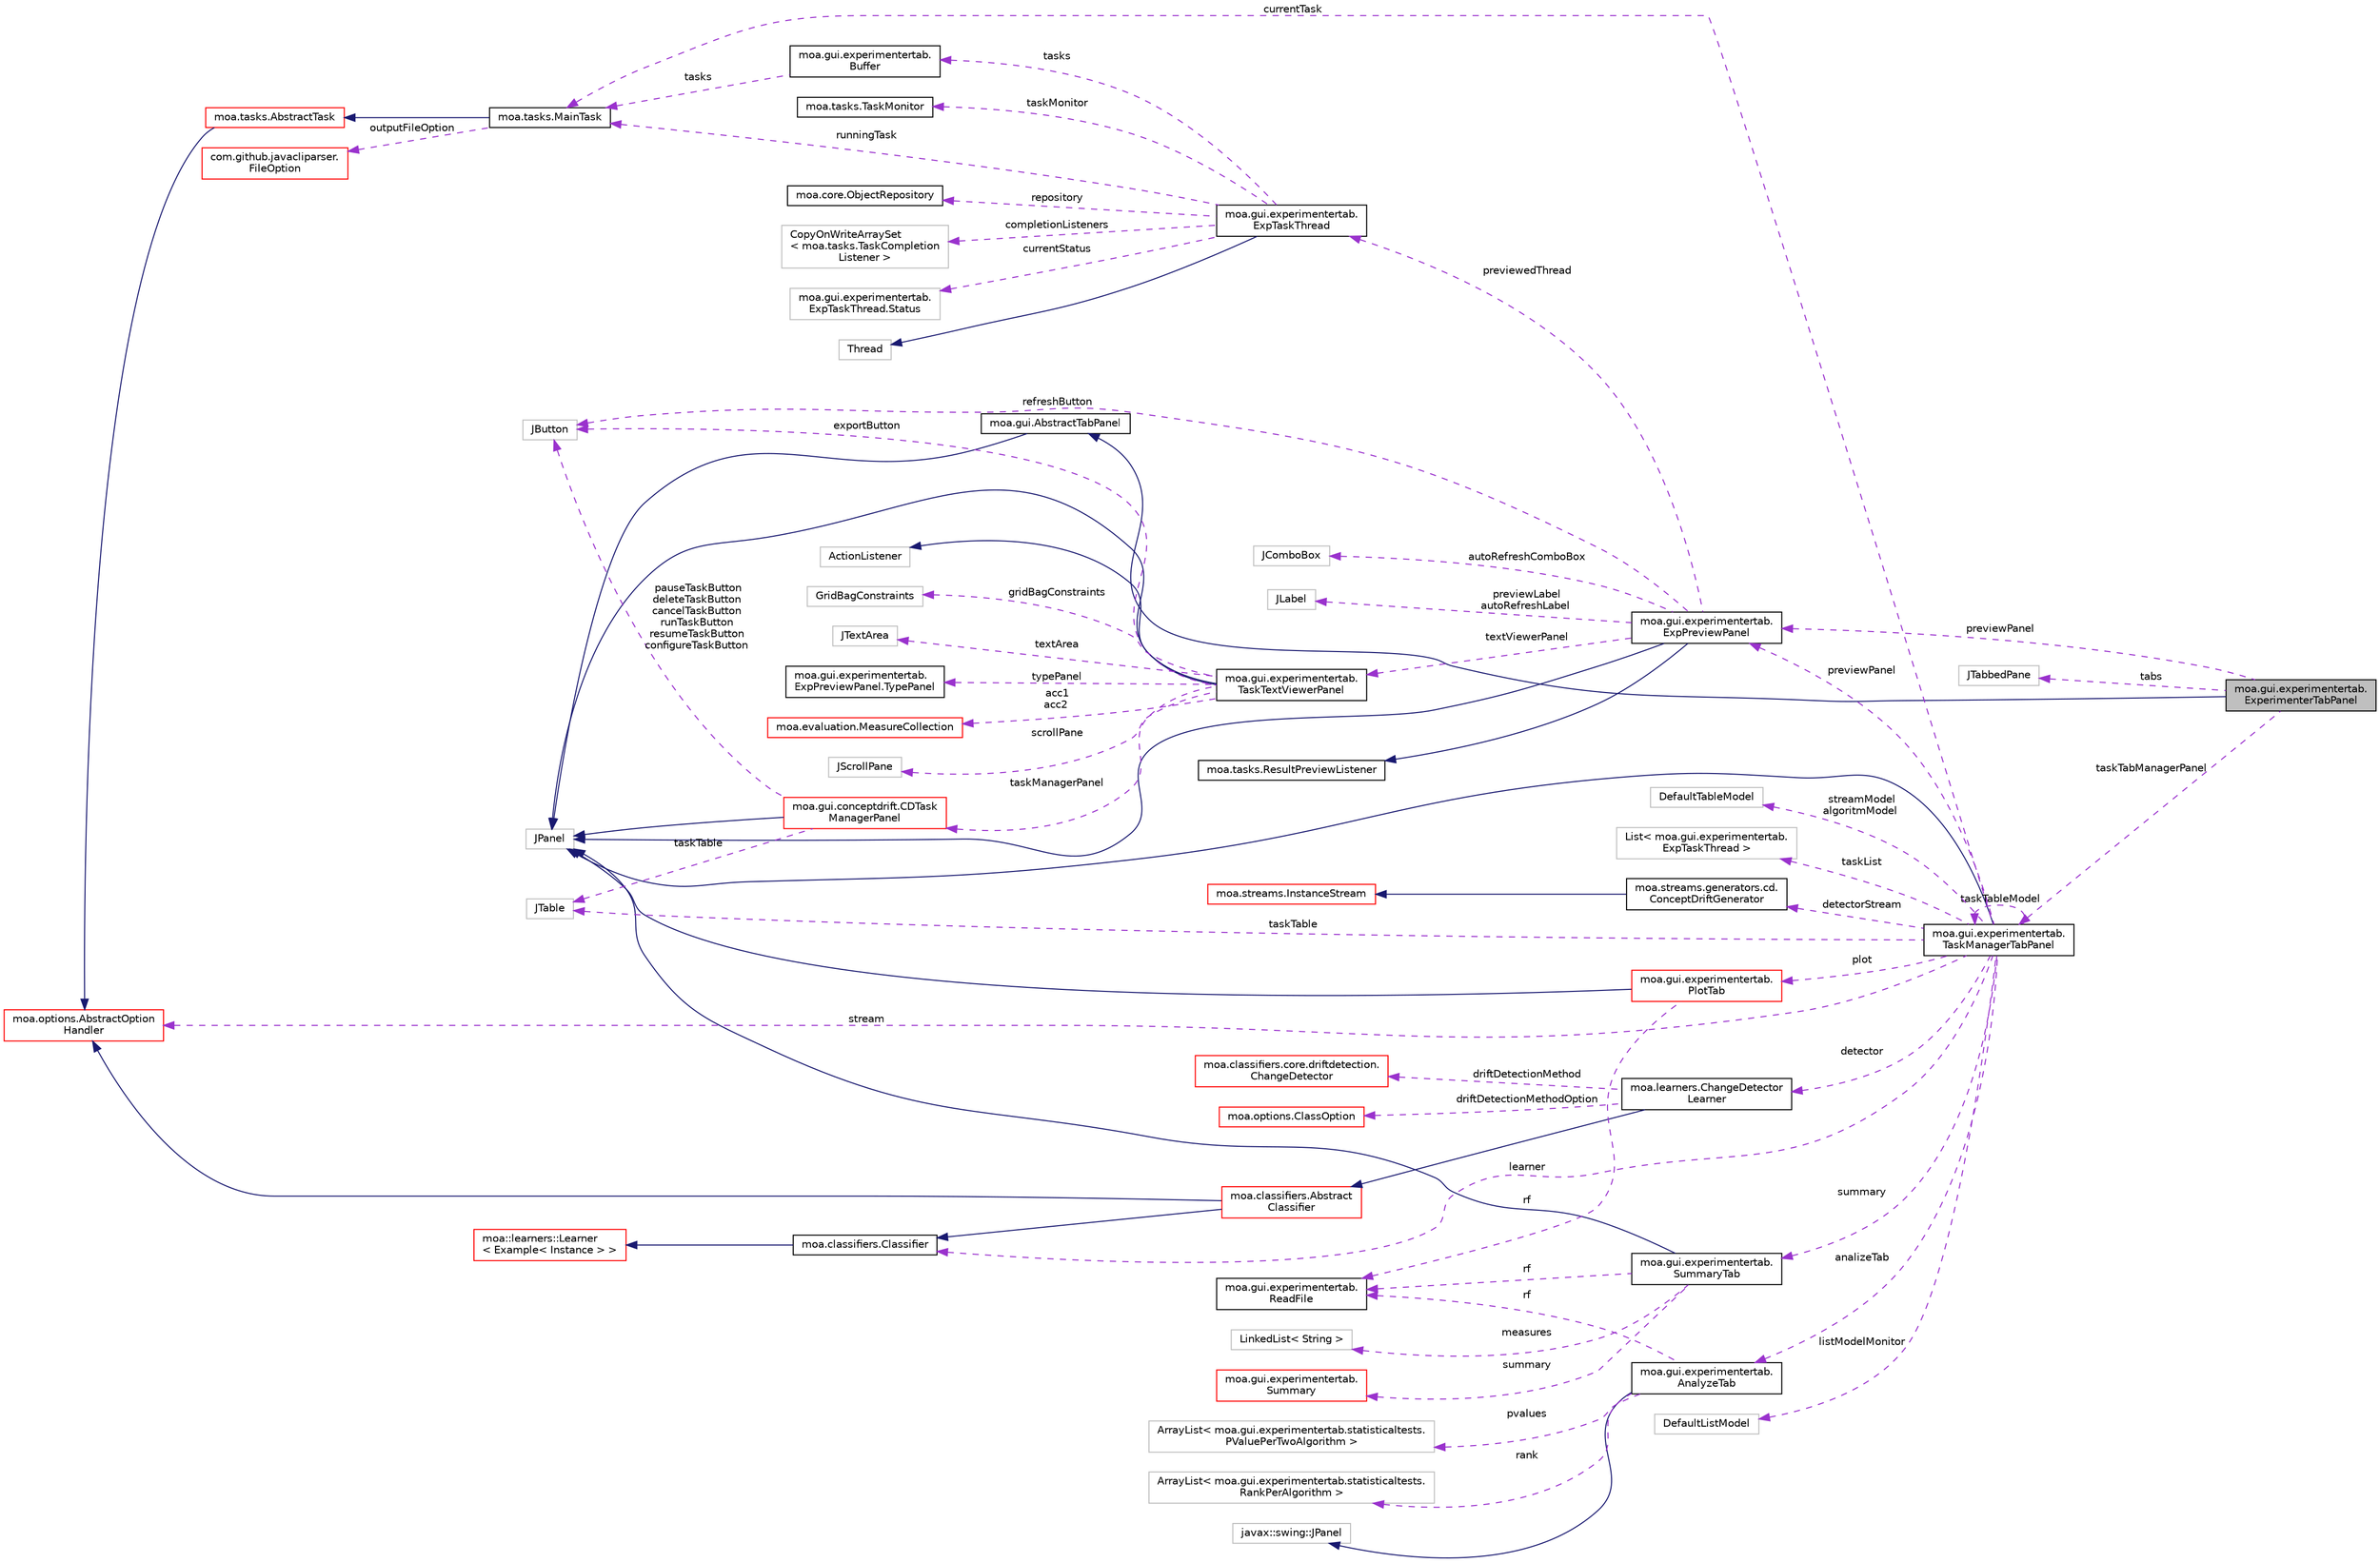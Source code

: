 digraph "moa.gui.experimentertab.ExperimenterTabPanel"
{
 // LATEX_PDF_SIZE
  edge [fontname="Helvetica",fontsize="10",labelfontname="Helvetica",labelfontsize="10"];
  node [fontname="Helvetica",fontsize="10",shape=record];
  rankdir="LR";
  Node1 [label="moa.gui.experimentertab.\lExperimenterTabPanel",height=0.2,width=0.4,color="black", fillcolor="grey75", style="filled", fontcolor="black",tooltip=" "];
  Node2 -> Node1 [dir="back",color="midnightblue",fontsize="10",style="solid",fontname="Helvetica"];
  Node2 [label="moa.gui.AbstractTabPanel",height=0.2,width=0.4,color="black", fillcolor="white", style="filled",URL="$classmoa_1_1gui_1_1_abstract_tab_panel.html",tooltip=" "];
  Node3 -> Node2 [dir="back",color="midnightblue",fontsize="10",style="solid",fontname="Helvetica"];
  Node3 [label="JPanel",height=0.2,width=0.4,color="grey75", fillcolor="white", style="filled",tooltip=" "];
  Node4 -> Node1 [dir="back",color="darkorchid3",fontsize="10",style="dashed",label=" tabs" ,fontname="Helvetica"];
  Node4 [label="JTabbedPane",height=0.2,width=0.4,color="grey75", fillcolor="white", style="filled",tooltip=" "];
  Node5 -> Node1 [dir="back",color="darkorchid3",fontsize="10",style="dashed",label=" previewPanel" ,fontname="Helvetica"];
  Node5 [label="moa.gui.experimentertab.\lExpPreviewPanel",height=0.2,width=0.4,color="black", fillcolor="white", style="filled",URL="$classmoa_1_1gui_1_1experimentertab_1_1_exp_preview_panel.html",tooltip=" "];
  Node3 -> Node5 [dir="back",color="midnightblue",fontsize="10",style="solid",fontname="Helvetica"];
  Node6 -> Node5 [dir="back",color="midnightblue",fontsize="10",style="solid",fontname="Helvetica"];
  Node6 [label="moa.tasks.ResultPreviewListener",height=0.2,width=0.4,color="black", fillcolor="white", style="filled",URL="$interfacemoa_1_1tasks_1_1_result_preview_listener.html",tooltip=" "];
  Node7 -> Node5 [dir="back",color="darkorchid3",fontsize="10",style="dashed",label=" refreshButton" ,fontname="Helvetica"];
  Node7 [label="JButton",height=0.2,width=0.4,color="grey75", fillcolor="white", style="filled",tooltip=" "];
  Node8 -> Node5 [dir="back",color="darkorchid3",fontsize="10",style="dashed",label=" previewedThread" ,fontname="Helvetica"];
  Node8 [label="moa.gui.experimentertab.\lExpTaskThread",height=0.2,width=0.4,color="black", fillcolor="white", style="filled",URL="$classmoa_1_1gui_1_1experimentertab_1_1_exp_task_thread.html",tooltip=" "];
  Node9 -> Node8 [dir="back",color="midnightblue",fontsize="10",style="solid",fontname="Helvetica"];
  Node9 [label="Thread",height=0.2,width=0.4,color="grey75", fillcolor="white", style="filled",tooltip=" "];
  Node10 -> Node8 [dir="back",color="darkorchid3",fontsize="10",style="dashed",label=" taskMonitor" ,fontname="Helvetica"];
  Node10 [label="moa.tasks.TaskMonitor",height=0.2,width=0.4,color="black", fillcolor="white", style="filled",URL="$interfacemoa_1_1tasks_1_1_task_monitor.html",tooltip=" "];
  Node11 -> Node8 [dir="back",color="darkorchid3",fontsize="10",style="dashed",label=" tasks" ,fontname="Helvetica"];
  Node11 [label="moa.gui.experimentertab.\lBuffer",height=0.2,width=0.4,color="black", fillcolor="white", style="filled",URL="$classmoa_1_1gui_1_1experimentertab_1_1_buffer.html",tooltip=" "];
  Node12 -> Node11 [dir="back",color="darkorchid3",fontsize="10",style="dashed",label=" tasks" ,fontname="Helvetica"];
  Node12 [label="moa.tasks.MainTask",height=0.2,width=0.4,color="black", fillcolor="white", style="filled",URL="$classmoa_1_1tasks_1_1_main_task.html",tooltip=" "];
  Node13 -> Node12 [dir="back",color="midnightblue",fontsize="10",style="solid",fontname="Helvetica"];
  Node13 [label="moa.tasks.AbstractTask",height=0.2,width=0.4,color="red", fillcolor="white", style="filled",URL="$classmoa_1_1tasks_1_1_abstract_task.html",tooltip=" "];
  Node14 -> Node13 [dir="back",color="midnightblue",fontsize="10",style="solid",fontname="Helvetica"];
  Node14 [label="moa.options.AbstractOption\lHandler",height=0.2,width=0.4,color="red", fillcolor="white", style="filled",URL="$classmoa_1_1options_1_1_abstract_option_handler.html",tooltip=" "];
  Node26 -> Node12 [dir="back",color="darkorchid3",fontsize="10",style="dashed",label=" outputFileOption" ,fontname="Helvetica"];
  Node26 [label="com.github.javacliparser.\lFileOption",height=0.2,width=0.4,color="red", fillcolor="white", style="filled",URL="$classcom_1_1github_1_1javacliparser_1_1_file_option.html",tooltip=" "];
  Node30 -> Node8 [dir="back",color="darkorchid3",fontsize="10",style="dashed",label=" repository" ,fontname="Helvetica"];
  Node30 [label="moa.core.ObjectRepository",height=0.2,width=0.4,color="black", fillcolor="white", style="filled",URL="$interfacemoa_1_1core_1_1_object_repository.html",tooltip=" "];
  Node31 -> Node8 [dir="back",color="darkorchid3",fontsize="10",style="dashed",label=" completionListeners" ,fontname="Helvetica"];
  Node31 [label="CopyOnWriteArraySet\l\< moa.tasks.TaskCompletion\lListener \>",height=0.2,width=0.4,color="grey75", fillcolor="white", style="filled",tooltip=" "];
  Node12 -> Node8 [dir="back",color="darkorchid3",fontsize="10",style="dashed",label=" runningTask" ,fontname="Helvetica"];
  Node32 -> Node8 [dir="back",color="darkorchid3",fontsize="10",style="dashed",label=" currentStatus" ,fontname="Helvetica"];
  Node32 [label="moa.gui.experimentertab.\lExpTaskThread.Status",height=0.2,width=0.4,color="grey75", fillcolor="white", style="filled",tooltip=" "];
  Node33 -> Node5 [dir="back",color="darkorchid3",fontsize="10",style="dashed",label=" textViewerPanel" ,fontname="Helvetica"];
  Node33 [label="moa.gui.experimentertab.\lTaskTextViewerPanel",height=0.2,width=0.4,color="black", fillcolor="white", style="filled",URL="$classmoa_1_1gui_1_1experimentertab_1_1_task_text_viewer_panel.html",tooltip=" "];
  Node3 -> Node33 [dir="back",color="midnightblue",fontsize="10",style="solid",fontname="Helvetica"];
  Node34 -> Node33 [dir="back",color="midnightblue",fontsize="10",style="solid",fontname="Helvetica"];
  Node34 [label="ActionListener",height=0.2,width=0.4,color="grey75", fillcolor="white", style="filled",tooltip=" "];
  Node35 -> Node33 [dir="back",color="darkorchid3",fontsize="10",style="dashed",label=" gridBagConstraints" ,fontname="Helvetica"];
  Node35 [label="GridBagConstraints",height=0.2,width=0.4,color="grey75", fillcolor="white", style="filled",tooltip=" "];
  Node7 -> Node33 [dir="back",color="darkorchid3",fontsize="10",style="dashed",label=" exportButton" ,fontname="Helvetica"];
  Node36 -> Node33 [dir="back",color="darkorchid3",fontsize="10",style="dashed",label=" taskManagerPanel" ,fontname="Helvetica"];
  Node36 [label="moa.gui.conceptdrift.CDTask\lManagerPanel",height=0.2,width=0.4,color="red", fillcolor="white", style="filled",URL="$classmoa_1_1gui_1_1conceptdrift_1_1_c_d_task_manager_panel.html",tooltip=" "];
  Node3 -> Node36 [dir="back",color="midnightblue",fontsize="10",style="solid",fontname="Helvetica"];
  Node7 -> Node36 [dir="back",color="darkorchid3",fontsize="10",style="dashed",label=" pauseTaskButton\ndeleteTaskButton\ncancelTaskButton\nrunTaskButton\nresumeTaskButton\nconfigureTaskButton" ,fontname="Helvetica"];
  Node50 -> Node36 [dir="back",color="darkorchid3",fontsize="10",style="dashed",label=" taskTable" ,fontname="Helvetica"];
  Node50 [label="JTable",height=0.2,width=0.4,color="grey75", fillcolor="white", style="filled",tooltip=" "];
  Node52 -> Node33 [dir="back",color="darkorchid3",fontsize="10",style="dashed",label=" textArea" ,fontname="Helvetica"];
  Node52 [label="JTextArea",height=0.2,width=0.4,color="grey75", fillcolor="white", style="filled",tooltip=" "];
  Node53 -> Node33 [dir="back",color="darkorchid3",fontsize="10",style="dashed",label=" typePanel" ,fontname="Helvetica"];
  Node53 [label="moa.gui.experimentertab.\lExpPreviewPanel.TypePanel",height=0.2,width=0.4,color="black", fillcolor="white", style="filled",URL="$enummoa_1_1gui_1_1experimentertab_1_1_exp_preview_panel_1_1_type_panel.html",tooltip=" "];
  Node42 -> Node33 [dir="back",color="darkorchid3",fontsize="10",style="dashed",label=" acc1\nacc2" ,fontname="Helvetica"];
  Node42 [label="moa.evaluation.MeasureCollection",height=0.2,width=0.4,color="red", fillcolor="white", style="filled",URL="$classmoa_1_1evaluation_1_1_measure_collection.html",tooltip=" "];
  Node54 -> Node33 [dir="back",color="darkorchid3",fontsize="10",style="dashed",label=" scrollPane" ,fontname="Helvetica"];
  Node54 [label="JScrollPane",height=0.2,width=0.4,color="grey75", fillcolor="white", style="filled",tooltip=" "];
  Node55 -> Node5 [dir="back",color="darkorchid3",fontsize="10",style="dashed",label=" autoRefreshComboBox" ,fontname="Helvetica"];
  Node55 [label="JComboBox",height=0.2,width=0.4,color="grey75", fillcolor="white", style="filled",tooltip=" "];
  Node46 -> Node5 [dir="back",color="darkorchid3",fontsize="10",style="dashed",label=" previewLabel\nautoRefreshLabel" ,fontname="Helvetica"];
  Node46 [label="JLabel",height=0.2,width=0.4,color="grey75", fillcolor="white", style="filled",tooltip=" "];
  Node56 -> Node1 [dir="back",color="darkorchid3",fontsize="10",style="dashed",label=" taskTabManagerPanel" ,fontname="Helvetica"];
  Node56 [label="moa.gui.experimentertab.\lTaskManagerTabPanel",height=0.2,width=0.4,color="black", fillcolor="white", style="filled",URL="$classmoa_1_1gui_1_1experimentertab_1_1_task_manager_tab_panel.html",tooltip=" "];
  Node3 -> Node56 [dir="back",color="midnightblue",fontsize="10",style="solid",fontname="Helvetica"];
  Node57 -> Node56 [dir="back",color="darkorchid3",fontsize="10",style="dashed",label=" learner" ,fontname="Helvetica"];
  Node57 [label="moa.classifiers.Classifier",height=0.2,width=0.4,color="black", fillcolor="white", style="filled",URL="$interfacemoa_1_1classifiers_1_1_classifier.html",tooltip=" "];
  Node58 -> Node57 [dir="back",color="midnightblue",fontsize="10",style="solid",fontname="Helvetica"];
  Node58 [label="moa::learners::Learner\l\< Example\< Instance \> \>",height=0.2,width=0.4,color="red", fillcolor="white", style="filled",URL="$interfacemoa_1_1learners_1_1_learner.html",tooltip=" "];
  Node60 -> Node56 [dir="back",color="darkorchid3",fontsize="10",style="dashed",label=" detectorStream" ,fontname="Helvetica"];
  Node60 [label="moa.streams.generators.cd.\lConceptDriftGenerator",height=0.2,width=0.4,color="black", fillcolor="white", style="filled",URL="$interfacemoa_1_1streams_1_1generators_1_1cd_1_1_concept_drift_generator.html",tooltip=" "];
  Node61 -> Node60 [dir="back",color="midnightblue",fontsize="10",style="solid",fontname="Helvetica"];
  Node61 [label="moa.streams.InstanceStream",height=0.2,width=0.4,color="red", fillcolor="white", style="filled",URL="$interfacemoa_1_1streams_1_1_instance_stream.html",tooltip=" "];
  Node63 -> Node56 [dir="back",color="darkorchid3",fontsize="10",style="dashed",label=" detector" ,fontname="Helvetica"];
  Node63 [label="moa.learners.ChangeDetector\lLearner",height=0.2,width=0.4,color="black", fillcolor="white", style="filled",URL="$classmoa_1_1learners_1_1_change_detector_learner.html",tooltip=" "];
  Node64 -> Node63 [dir="back",color="midnightblue",fontsize="10",style="solid",fontname="Helvetica"];
  Node64 [label="moa.classifiers.Abstract\lClassifier",height=0.2,width=0.4,color="red", fillcolor="white", style="filled",URL="$classmoa_1_1classifiers_1_1_abstract_classifier.html",tooltip=" "];
  Node14 -> Node64 [dir="back",color="midnightblue",fontsize="10",style="solid",fontname="Helvetica"];
  Node57 -> Node64 [dir="back",color="midnightblue",fontsize="10",style="solid",fontname="Helvetica"];
  Node81 -> Node63 [dir="back",color="darkorchid3",fontsize="10",style="dashed",label=" driftDetectionMethodOption" ,fontname="Helvetica"];
  Node81 [label="moa.options.ClassOption",height=0.2,width=0.4,color="red", fillcolor="white", style="filled",URL="$classmoa_1_1options_1_1_class_option.html",tooltip=" "];
  Node83 -> Node63 [dir="back",color="darkorchid3",fontsize="10",style="dashed",label=" driftDetectionMethod" ,fontname="Helvetica"];
  Node83 [label="moa.classifiers.core.driftdetection.\lChangeDetector",height=0.2,width=0.4,color="red", fillcolor="white", style="filled",URL="$interfacemoa_1_1classifiers_1_1core_1_1driftdetection_1_1_change_detector.html",tooltip=" "];
  Node84 -> Node56 [dir="back",color="darkorchid3",fontsize="10",style="dashed",label=" summary" ,fontname="Helvetica"];
  Node84 [label="moa.gui.experimentertab.\lSummaryTab",height=0.2,width=0.4,color="black", fillcolor="white", style="filled",URL="$classmoa_1_1gui_1_1experimentertab_1_1_summary_tab.html",tooltip=" "];
  Node3 -> Node84 [dir="back",color="midnightblue",fontsize="10",style="solid",fontname="Helvetica"];
  Node85 -> Node84 [dir="back",color="darkorchid3",fontsize="10",style="dashed",label=" measures" ,fontname="Helvetica"];
  Node85 [label="LinkedList\< String \>",height=0.2,width=0.4,color="grey75", fillcolor="white", style="filled",tooltip=" "];
  Node86 -> Node84 [dir="back",color="darkorchid3",fontsize="10",style="dashed",label=" rf" ,fontname="Helvetica"];
  Node86 [label="moa.gui.experimentertab.\lReadFile",height=0.2,width=0.4,color="black", fillcolor="white", style="filled",URL="$classmoa_1_1gui_1_1experimentertab_1_1_read_file.html",tooltip=" "];
  Node87 -> Node84 [dir="back",color="darkorchid3",fontsize="10",style="dashed",label=" summary" ,fontname="Helvetica"];
  Node87 [label="moa.gui.experimentertab.\lSummary",height=0.2,width=0.4,color="red", fillcolor="white", style="filled",URL="$classmoa_1_1gui_1_1experimentertab_1_1_summary.html",tooltip=" "];
  Node12 -> Node56 [dir="back",color="darkorchid3",fontsize="10",style="dashed",label=" currentTask" ,fontname="Helvetica"];
  Node90 -> Node56 [dir="back",color="darkorchid3",fontsize="10",style="dashed",label=" analizeTab" ,fontname="Helvetica"];
  Node90 [label="moa.gui.experimentertab.\lAnalyzeTab",height=0.2,width=0.4,color="black", fillcolor="white", style="filled",URL="$classmoa_1_1gui_1_1experimentertab_1_1_analyze_tab.html",tooltip=" "];
  Node91 -> Node90 [dir="back",color="midnightblue",fontsize="10",style="solid",fontname="Helvetica"];
  Node91 [label="javax::swing::JPanel",height=0.2,width=0.4,color="grey75", fillcolor="white", style="filled",tooltip=" "];
  Node92 -> Node90 [dir="back",color="darkorchid3",fontsize="10",style="dashed",label=" pvalues" ,fontname="Helvetica"];
  Node92 [label="ArrayList\< moa.gui.experimentertab.statisticaltests.\lPValuePerTwoAlgorithm \>",height=0.2,width=0.4,color="grey75", fillcolor="white", style="filled",tooltip=" "];
  Node86 -> Node90 [dir="back",color="darkorchid3",fontsize="10",style="dashed",label=" rf" ,fontname="Helvetica"];
  Node93 -> Node90 [dir="back",color="darkorchid3",fontsize="10",style="dashed",label=" rank" ,fontname="Helvetica"];
  Node93 [label="ArrayList\< moa.gui.experimentertab.statisticaltests.\lRankPerAlgorithm \>",height=0.2,width=0.4,color="grey75", fillcolor="white", style="filled",tooltip=" "];
  Node94 -> Node56 [dir="back",color="darkorchid3",fontsize="10",style="dashed",label=" plot" ,fontname="Helvetica"];
  Node94 [label="moa.gui.experimentertab.\lPlotTab",height=0.2,width=0.4,color="red", fillcolor="white", style="filled",URL="$classmoa_1_1gui_1_1experimentertab_1_1_plot_tab.html",tooltip=" "];
  Node3 -> Node94 [dir="back",color="midnightblue",fontsize="10",style="solid",fontname="Helvetica"];
  Node86 -> Node94 [dir="back",color="darkorchid3",fontsize="10",style="dashed",label=" rf" ,fontname="Helvetica"];
  Node98 -> Node56 [dir="back",color="darkorchid3",fontsize="10",style="dashed",label=" listModelMonitor" ,fontname="Helvetica"];
  Node98 [label="DefaultListModel",height=0.2,width=0.4,color="grey75", fillcolor="white", style="filled",tooltip=" "];
  Node14 -> Node56 [dir="back",color="darkorchid3",fontsize="10",style="dashed",label=" stream" ,fontname="Helvetica"];
  Node50 -> Node56 [dir="back",color="darkorchid3",fontsize="10",style="dashed",label=" taskTable" ,fontname="Helvetica"];
  Node99 -> Node56 [dir="back",color="darkorchid3",fontsize="10",style="dashed",label=" streamModel\nalgoritmModel" ,fontname="Helvetica"];
  Node99 [label="DefaultTableModel",height=0.2,width=0.4,color="grey75", fillcolor="white", style="filled",tooltip=" "];
  Node5 -> Node56 [dir="back",color="darkorchid3",fontsize="10",style="dashed",label=" previewPanel" ,fontname="Helvetica"];
  Node56 -> Node56 [dir="back",color="darkorchid3",fontsize="10",style="dashed",label=" taskTableModel" ,fontname="Helvetica"];
  Node100 -> Node56 [dir="back",color="darkorchid3",fontsize="10",style="dashed",label=" taskList" ,fontname="Helvetica"];
  Node100 [label="List\< moa.gui.experimentertab.\lExpTaskThread \>",height=0.2,width=0.4,color="grey75", fillcolor="white", style="filled",tooltip=" "];
}
